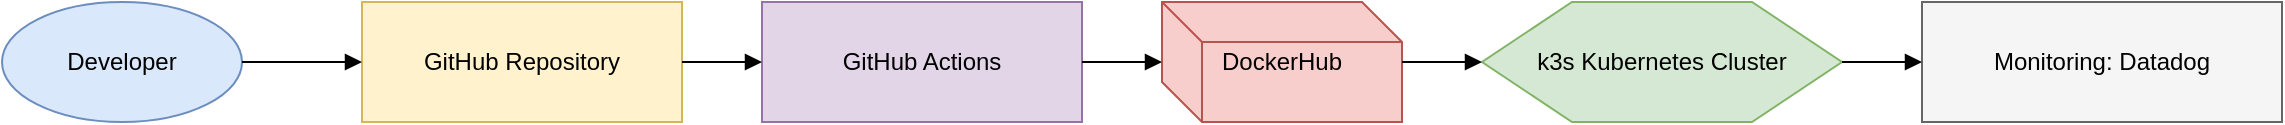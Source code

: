<?xml version="1.0" encoding="UTF-8"?>
<mxfile>
  <diagram name="CI-CD-Kubernetes-Architecture" id="diagram1">
    <mxGraphModel dx="1426" dy="780" grid="1" gridSize="10" guides="1" tooltips="1" connect="1" arrows="1" fold="1" page="1" pageScale="1" pageWidth="827" pageHeight="1169">
      <root>
        <mxCell id="0" />
        <mxCell id="1" parent="0" />
        
        <!-- Developer -->
        <mxCell id="2" value="Developer" style="shape=ellipse;whiteSpace=wrap;html=1;fillColor=#dae8fc;strokeColor=#6c8ebf;" vertex="1" parent="1">
          <mxGeometry x="60" y="60" width="120" height="60" as="geometry" />
        </mxCell>

        <!-- GitHub Repository -->
        <mxCell id="3" value="GitHub Repository" style="shape=rectangle;whiteSpace=wrap;html=1;fillColor=#fff2cc;strokeColor=#d6b656;" vertex="1" parent="1">
          <mxGeometry x="240" y="60" width="160" height="60" as="geometry" />
        </mxCell>

        <!-- GitHub Actions -->
        <mxCell id="4" value="GitHub Actions" style="shape=rectangle;whiteSpace=wrap;html=1;fillColor=#e1d5e7;strokeColor=#9673a6;" vertex="1" parent="1">
          <mxGeometry x="440" y="60" width="160" height="60" as="geometry" />
        </mxCell>

        <!-- DockerHub -->
        <mxCell id="5" value="DockerHub" style="shape=cube;whiteSpace=wrap;html=1;fillColor=#f8cecc;strokeColor=#b85450;" vertex="1" parent="1">
          <mxGeometry x="640" y="60" width="120" height="60" as="geometry" />
        </mxCell>

        <!-- Kubernetes Cluster -->
        <mxCell id="6" value="k3s Kubernetes Cluster" style="shape=hexagon;whiteSpace=wrap;html=1;fillColor=#d5e8d4;strokeColor=#82b366;" vertex="1" parent="1">
          <mxGeometry x="800" y="60" width="180" height="60" as="geometry" />
        </mxCell>

        <!-- Monitoring: Datadog -->
        <mxCell id="7" value="Monitoring: Datadog" style="shape=rectangle;whiteSpace=wrap;html=1;fillColor=#f5f5f5;strokeColor=#666666;" vertex="1" parent="1">
          <mxGeometry x="1020" y="60" width="180" height="60" as="geometry" />
        </mxCell>

        <!-- Arrows -->
        <mxCell id="8" style="endArrow=block;html=1;" edge="1" parent="1" source="2" target="3">
          <mxGeometry relative="1" as="geometry" />
        </mxCell>
        <mxCell id="9" style="endArrow=block;html=1;" edge="1" parent="1" source="3" target="4">
          <mxGeometry relative="1" as="geometry" />
        </mxCell>
        <mxCell id="10" style="endArrow=block;html=1;" edge="1" parent="1" source="4" target="5">
          <mxGeometry relative="1" as="geometry" />
        </mxCell>
        <mxCell id="11" style="endArrow=block;html=1;" edge="1" parent="1" source="5" target="6">
          <mxGeometry relative="1" as="geometry" />
        </mxCell>
        <mxCell id="12" style="endArrow=block;html=1;" edge="1" parent="1" source="6" target="7">
          <mxGeometry relative="1" as="geometry" />
        </mxCell>

      </root>
    </mxGraphModel>
  </diagram>
</mxfile>
